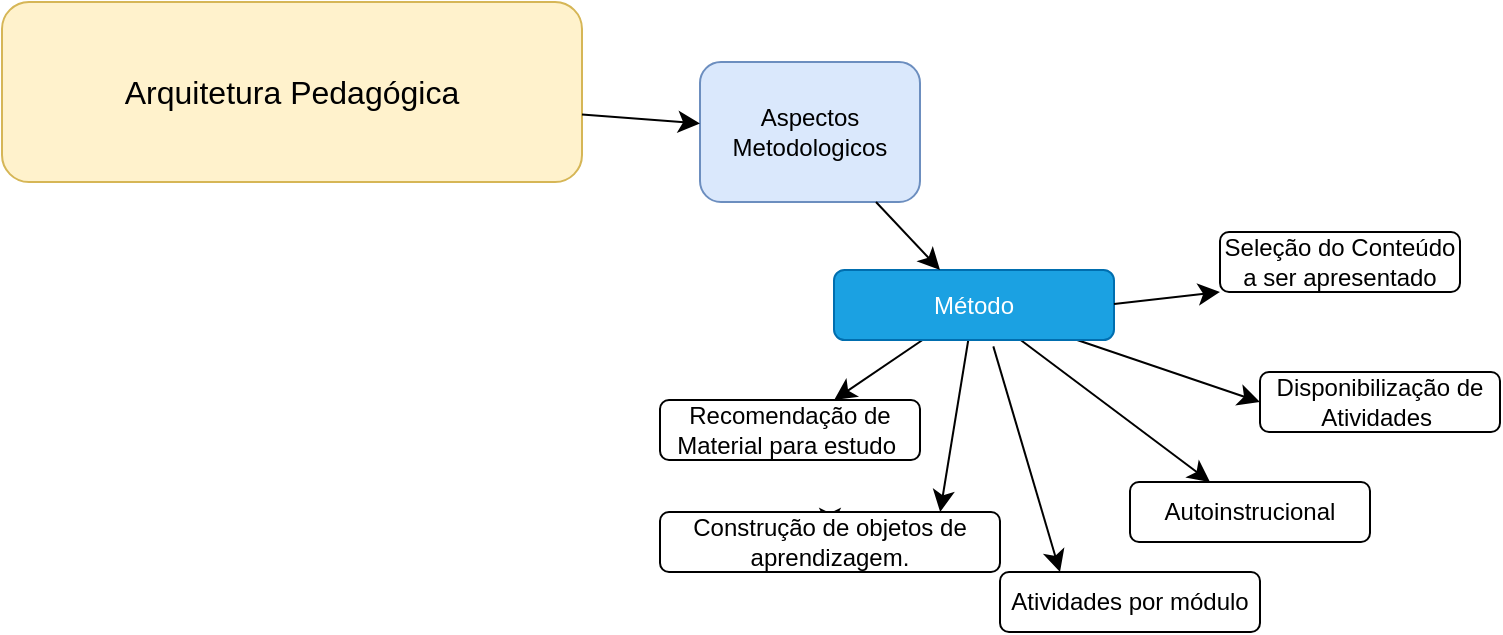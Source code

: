 <mxfile version="26.1.1">
  <diagram name="Página-1" id="rcNR0NiUTAn4mPrR4EF4">
    <mxGraphModel dx="1941" dy="1761" grid="1" gridSize="10" guides="1" tooltips="1" connect="1" arrows="1" fold="1" page="1" pageScale="1" pageWidth="827" pageHeight="1169" math="0" shadow="0">
      <root>
        <mxCell id="0" />
        <mxCell id="1" parent="0" />
        <mxCell id="j5N_U0BPHo5mKiZYylUW-62" value="Arquitetura Pedagógica" style="text;strokeColor=#d6b656;fillColor=#fff2cc;html=1;align=center;verticalAlign=middle;whiteSpace=wrap;rounded=1;fontSize=16;" vertex="1" parent="1">
          <mxGeometry x="-470" y="-180" width="290" height="90" as="geometry" />
        </mxCell>
        <mxCell id="j5N_U0BPHo5mKiZYylUW-63" value="Aspectos Metodologicos" style="rounded=1;whiteSpace=wrap;html=1;fillColor=#dae8fc;strokeColor=#6c8ebf;" vertex="1" parent="1">
          <mxGeometry x="-121" y="-150" width="110" height="70" as="geometry" />
        </mxCell>
        <mxCell id="j5N_U0BPHo5mKiZYylUW-67" value="" style="edgeStyle=none;curved=1;rounded=1;orthogonalLoop=1;jettySize=auto;html=1;fontSize=12;startSize=8;endSize=8;" edge="1" parent="1" source="j5N_U0BPHo5mKiZYylUW-72" target="j5N_U0BPHo5mKiZYylUW-73">
          <mxGeometry relative="1" as="geometry" />
        </mxCell>
        <mxCell id="j5N_U0BPHo5mKiZYylUW-68" value="" style="edgeStyle=none;curved=1;rounded=1;orthogonalLoop=1;jettySize=auto;html=1;fontSize=12;startSize=8;endSize=8;" edge="1" parent="1" source="j5N_U0BPHo5mKiZYylUW-72" target="j5N_U0BPHo5mKiZYylUW-76">
          <mxGeometry relative="1" as="geometry" />
        </mxCell>
        <mxCell id="j5N_U0BPHo5mKiZYylUW-69" style="edgeStyle=none;curved=1;rounded=1;orthogonalLoop=1;jettySize=auto;html=1;fontSize=12;startSize=8;endSize=8;exitX=0.569;exitY=1.091;exitDx=0;exitDy=0;exitPerimeter=0;" edge="1" parent="1" source="j5N_U0BPHo5mKiZYylUW-72">
          <mxGeometry relative="1" as="geometry">
            <mxPoint x="59" y="105" as="targetPoint" />
          </mxGeometry>
        </mxCell>
        <mxCell id="j5N_U0BPHo5mKiZYylUW-70" style="edgeStyle=none;curved=1;rounded=1;orthogonalLoop=1;jettySize=auto;html=1;entryX=0;entryY=0.5;entryDx=0;entryDy=0;fontSize=12;startSize=8;endSize=8;" edge="1" parent="1" source="j5N_U0BPHo5mKiZYylUW-72" target="j5N_U0BPHo5mKiZYylUW-74">
          <mxGeometry relative="1" as="geometry" />
        </mxCell>
        <mxCell id="j5N_U0BPHo5mKiZYylUW-71" style="edgeStyle=none;curved=1;rounded=1;orthogonalLoop=1;jettySize=auto;html=1;fontSize=12;startSize=8;endSize=8;entryX=0.824;entryY=0;entryDx=0;entryDy=0;entryPerimeter=0;" edge="1" parent="1" source="j5N_U0BPHo5mKiZYylUW-72" target="j5N_U0BPHo5mKiZYylUW-82">
          <mxGeometry relative="1" as="geometry">
            <mxPoint x="-51" y="145" as="targetPoint" />
          </mxGeometry>
        </mxCell>
        <mxCell id="j5N_U0BPHo5mKiZYylUW-72" value="Método" style="whiteSpace=wrap;html=1;rounded=1;fillColor=#1ba1e2;strokeColor=#006EAF;fontColor=#ffffff;" vertex="1" parent="1">
          <mxGeometry x="-54" y="-46" width="140" height="35" as="geometry" />
        </mxCell>
        <mxCell id="j5N_U0BPHo5mKiZYylUW-73" value="Autoinstrucional" style="whiteSpace=wrap;html=1;rounded=1;" vertex="1" parent="1">
          <mxGeometry x="94" y="60" width="120" height="30" as="geometry" />
        </mxCell>
        <mxCell id="j5N_U0BPHo5mKiZYylUW-74" value="Disponibilização de Atividades&amp;nbsp;" style="whiteSpace=wrap;html=1;rounded=1;" vertex="1" parent="1">
          <mxGeometry x="159" y="5" width="120" height="30" as="geometry" />
        </mxCell>
        <mxCell id="j5N_U0BPHo5mKiZYylUW-75" value="Seleção do Conteúdo a ser apresentado" style="whiteSpace=wrap;html=1;rounded=1;" vertex="1" parent="1">
          <mxGeometry x="139" y="-65" width="120" height="30" as="geometry" />
        </mxCell>
        <mxCell id="j5N_U0BPHo5mKiZYylUW-76" value="Recomendação de Material para estudo&amp;nbsp;" style="whiteSpace=wrap;html=1;rounded=1;" vertex="1" parent="1">
          <mxGeometry x="-141" y="19" width="130" height="30" as="geometry" />
        </mxCell>
        <mxCell id="j5N_U0BPHo5mKiZYylUW-77" value="Atividades por módulo" style="whiteSpace=wrap;html=1;rounded=1;" vertex="1" parent="1">
          <mxGeometry x="29" y="105" width="130" height="30" as="geometry" />
        </mxCell>
        <mxCell id="j5N_U0BPHo5mKiZYylUW-78" style="edgeStyle=none;curved=1;rounded=1;orthogonalLoop=1;jettySize=auto;html=1;exitX=0.75;exitY=1;exitDx=0;exitDy=0;fontSize=12;startSize=8;endSize=8;" edge="1" parent="1" source="j5N_U0BPHo5mKiZYylUW-76" target="j5N_U0BPHo5mKiZYylUW-76">
          <mxGeometry relative="1" as="geometry" />
        </mxCell>
        <mxCell id="j5N_U0BPHo5mKiZYylUW-81" style="edgeStyle=none;curved=1;rounded=1;orthogonalLoop=1;jettySize=auto;html=1;exitX=0.5;exitY=0;exitDx=0;exitDy=0;fontSize=12;startSize=8;endSize=8;" edge="1" parent="1" source="j5N_U0BPHo5mKiZYylUW-82">
          <mxGeometry relative="1" as="geometry">
            <mxPoint x="-56" y="84" as="targetPoint" />
          </mxGeometry>
        </mxCell>
        <mxCell id="j5N_U0BPHo5mKiZYylUW-82" value="Construção de objetos de aprendizagem." style="rounded=1;whiteSpace=wrap;html=1;" vertex="1" parent="1">
          <mxGeometry x="-141" y="75" width="170" height="30" as="geometry" />
        </mxCell>
        <mxCell id="j5N_U0BPHo5mKiZYylUW-89" style="edgeStyle=none;curved=1;rounded=1;orthogonalLoop=1;jettySize=auto;html=1;fontSize=12;startSize=8;endSize=8;" edge="1" parent="1" source="j5N_U0BPHo5mKiZYylUW-62" target="j5N_U0BPHo5mKiZYylUW-63">
          <mxGeometry relative="1" as="geometry">
            <mxPoint x="-121" y="-98" as="targetPoint" />
            <mxPoint x="-214" y="-70" as="sourcePoint" />
          </mxGeometry>
        </mxCell>
        <mxCell id="j5N_U0BPHo5mKiZYylUW-90" value="" style="edgeStyle=none;curved=1;rounded=1;orthogonalLoop=1;jettySize=auto;html=1;fontSize=12;startSize=8;endSize=8;" edge="1" parent="1">
          <mxGeometry relative="1" as="geometry">
            <mxPoint x="-33" y="-80" as="sourcePoint" />
            <mxPoint x="-1" y="-46" as="targetPoint" />
          </mxGeometry>
        </mxCell>
        <mxCell id="j5N_U0BPHo5mKiZYylUW-91" value="" style="edgeStyle=none;curved=1;rounded=1;orthogonalLoop=1;jettySize=auto;html=1;fontSize=12;startSize=8;endSize=8;" edge="1" parent="1">
          <mxGeometry relative="1" as="geometry">
            <mxPoint x="86" y="-29" as="sourcePoint" />
            <mxPoint x="139" y="-35" as="targetPoint" />
          </mxGeometry>
        </mxCell>
      </root>
    </mxGraphModel>
  </diagram>
</mxfile>
